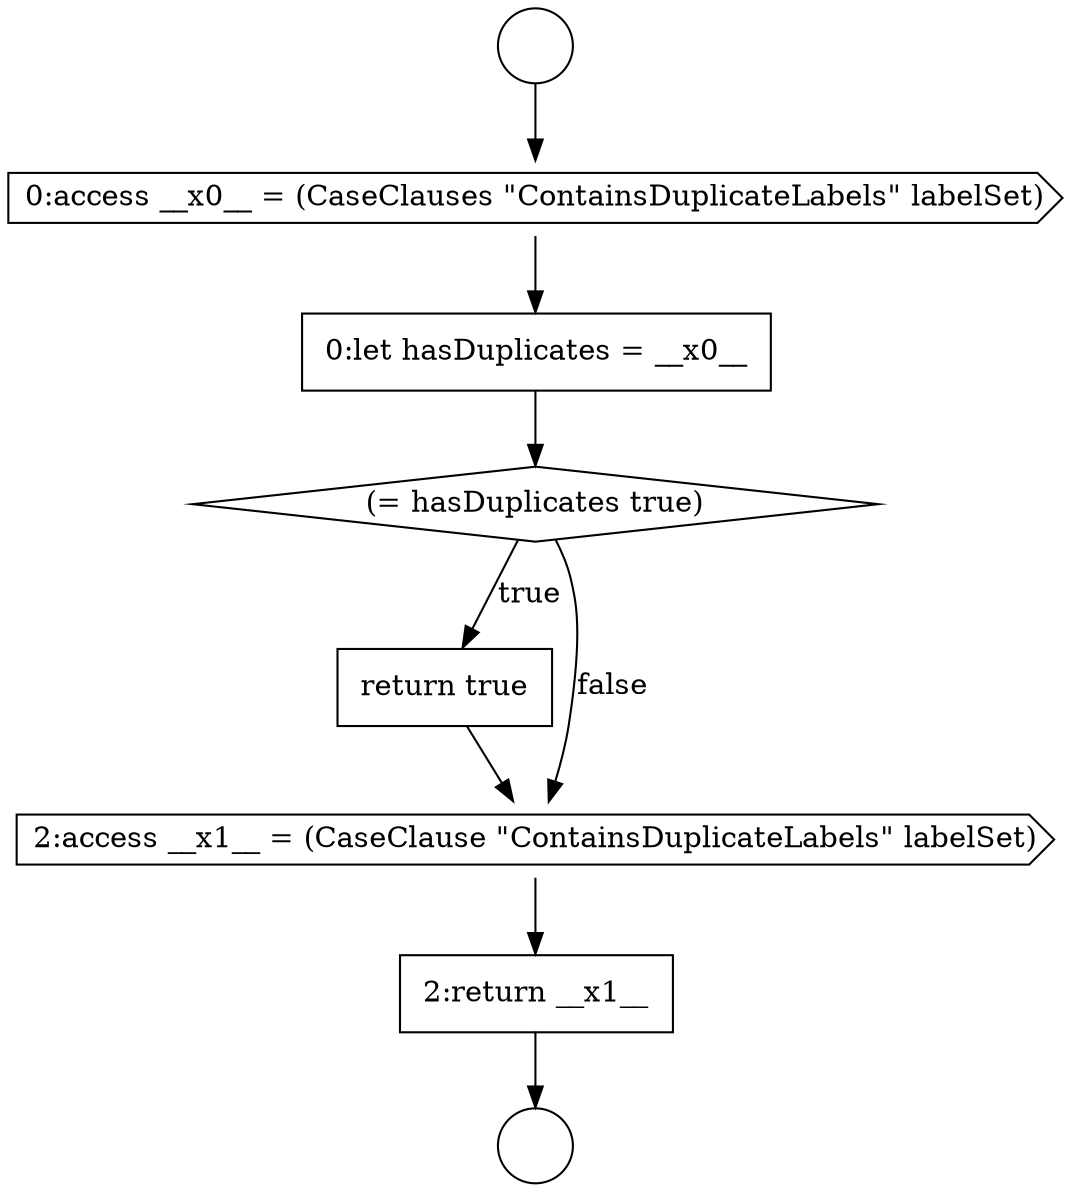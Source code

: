 digraph {
  node6845 [shape=circle label=" " color="black" fillcolor="white" style=filled]
  node6851 [shape=none, margin=0, label=<<font color="black">
    <table border="0" cellborder="1" cellspacing="0" cellpadding="10">
      <tr><td align="left">2:return __x1__</td></tr>
    </table>
  </font>> color="black" fillcolor="white" style=filled]
  node6848 [shape=diamond, label=<<font color="black">(= hasDuplicates true)</font>> color="black" fillcolor="white" style=filled]
  node6844 [shape=circle label=" " color="black" fillcolor="white" style=filled]
  node6849 [shape=none, margin=0, label=<<font color="black">
    <table border="0" cellborder="1" cellspacing="0" cellpadding="10">
      <tr><td align="left">return true</td></tr>
    </table>
  </font>> color="black" fillcolor="white" style=filled]
  node6847 [shape=none, margin=0, label=<<font color="black">
    <table border="0" cellborder="1" cellspacing="0" cellpadding="10">
      <tr><td align="left">0:let hasDuplicates = __x0__</td></tr>
    </table>
  </font>> color="black" fillcolor="white" style=filled]
  node6850 [shape=cds, label=<<font color="black">2:access __x1__ = (CaseClause &quot;ContainsDuplicateLabels&quot; labelSet)</font>> color="black" fillcolor="white" style=filled]
  node6846 [shape=cds, label=<<font color="black">0:access __x0__ = (CaseClauses &quot;ContainsDuplicateLabels&quot; labelSet)</font>> color="black" fillcolor="white" style=filled]
  node6844 -> node6846 [ color="black"]
  node6848 -> node6849 [label=<<font color="black">true</font>> color="black"]
  node6848 -> node6850 [label=<<font color="black">false</font>> color="black"]
  node6849 -> node6850 [ color="black"]
  node6850 -> node6851 [ color="black"]
  node6851 -> node6845 [ color="black"]
  node6847 -> node6848 [ color="black"]
  node6846 -> node6847 [ color="black"]
}
